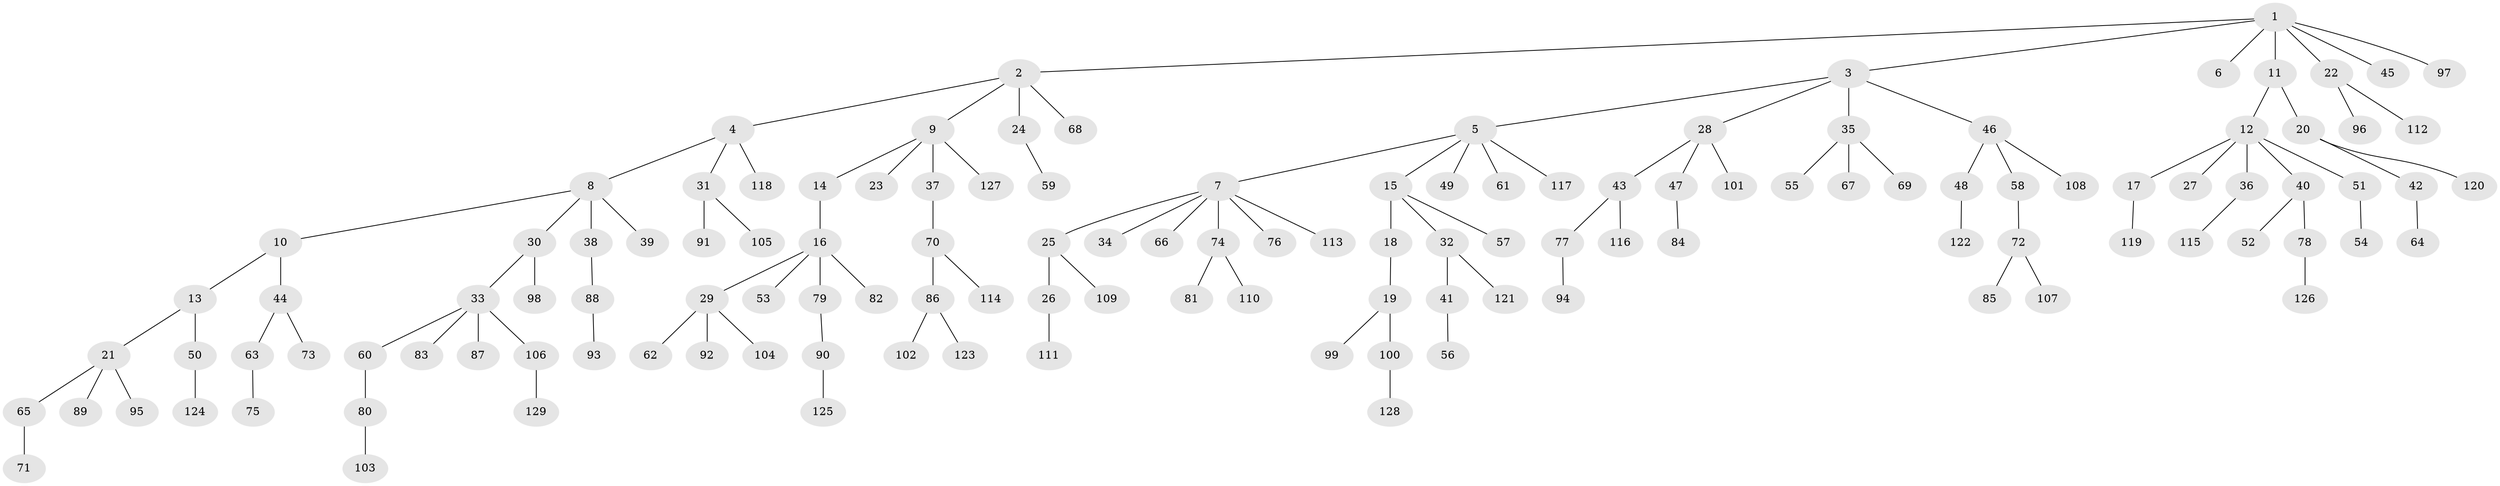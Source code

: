// coarse degree distribution, {6: 0.021739130434782608, 7: 0.021739130434782608, 8: 0.021739130434782608, 1: 0.5869565217391305, 4: 0.06521739130434782, 3: 0.07608695652173914, 5: 0.010869565217391304, 2: 0.1956521739130435}
// Generated by graph-tools (version 1.1) at 2025/42/03/06/25 10:42:03]
// undirected, 129 vertices, 128 edges
graph export_dot {
graph [start="1"]
  node [color=gray90,style=filled];
  1;
  2;
  3;
  4;
  5;
  6;
  7;
  8;
  9;
  10;
  11;
  12;
  13;
  14;
  15;
  16;
  17;
  18;
  19;
  20;
  21;
  22;
  23;
  24;
  25;
  26;
  27;
  28;
  29;
  30;
  31;
  32;
  33;
  34;
  35;
  36;
  37;
  38;
  39;
  40;
  41;
  42;
  43;
  44;
  45;
  46;
  47;
  48;
  49;
  50;
  51;
  52;
  53;
  54;
  55;
  56;
  57;
  58;
  59;
  60;
  61;
  62;
  63;
  64;
  65;
  66;
  67;
  68;
  69;
  70;
  71;
  72;
  73;
  74;
  75;
  76;
  77;
  78;
  79;
  80;
  81;
  82;
  83;
  84;
  85;
  86;
  87;
  88;
  89;
  90;
  91;
  92;
  93;
  94;
  95;
  96;
  97;
  98;
  99;
  100;
  101;
  102;
  103;
  104;
  105;
  106;
  107;
  108;
  109;
  110;
  111;
  112;
  113;
  114;
  115;
  116;
  117;
  118;
  119;
  120;
  121;
  122;
  123;
  124;
  125;
  126;
  127;
  128;
  129;
  1 -- 2;
  1 -- 3;
  1 -- 6;
  1 -- 11;
  1 -- 22;
  1 -- 45;
  1 -- 97;
  2 -- 4;
  2 -- 9;
  2 -- 24;
  2 -- 68;
  3 -- 5;
  3 -- 28;
  3 -- 35;
  3 -- 46;
  4 -- 8;
  4 -- 31;
  4 -- 118;
  5 -- 7;
  5 -- 15;
  5 -- 49;
  5 -- 61;
  5 -- 117;
  7 -- 25;
  7 -- 34;
  7 -- 66;
  7 -- 74;
  7 -- 76;
  7 -- 113;
  8 -- 10;
  8 -- 30;
  8 -- 38;
  8 -- 39;
  9 -- 14;
  9 -- 23;
  9 -- 37;
  9 -- 127;
  10 -- 13;
  10 -- 44;
  11 -- 12;
  11 -- 20;
  12 -- 17;
  12 -- 27;
  12 -- 36;
  12 -- 40;
  12 -- 51;
  13 -- 21;
  13 -- 50;
  14 -- 16;
  15 -- 18;
  15 -- 32;
  15 -- 57;
  16 -- 29;
  16 -- 53;
  16 -- 79;
  16 -- 82;
  17 -- 119;
  18 -- 19;
  19 -- 99;
  19 -- 100;
  20 -- 42;
  20 -- 120;
  21 -- 65;
  21 -- 89;
  21 -- 95;
  22 -- 96;
  22 -- 112;
  24 -- 59;
  25 -- 26;
  25 -- 109;
  26 -- 111;
  28 -- 43;
  28 -- 47;
  28 -- 101;
  29 -- 62;
  29 -- 92;
  29 -- 104;
  30 -- 33;
  30 -- 98;
  31 -- 91;
  31 -- 105;
  32 -- 41;
  32 -- 121;
  33 -- 60;
  33 -- 83;
  33 -- 87;
  33 -- 106;
  35 -- 55;
  35 -- 67;
  35 -- 69;
  36 -- 115;
  37 -- 70;
  38 -- 88;
  40 -- 52;
  40 -- 78;
  41 -- 56;
  42 -- 64;
  43 -- 77;
  43 -- 116;
  44 -- 63;
  44 -- 73;
  46 -- 48;
  46 -- 58;
  46 -- 108;
  47 -- 84;
  48 -- 122;
  50 -- 124;
  51 -- 54;
  58 -- 72;
  60 -- 80;
  63 -- 75;
  65 -- 71;
  70 -- 86;
  70 -- 114;
  72 -- 85;
  72 -- 107;
  74 -- 81;
  74 -- 110;
  77 -- 94;
  78 -- 126;
  79 -- 90;
  80 -- 103;
  86 -- 102;
  86 -- 123;
  88 -- 93;
  90 -- 125;
  100 -- 128;
  106 -- 129;
}
